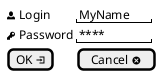 @startsalt Iconic_Example_Usage



{

  <&person> Login    | "MyName   "

  <&key> Password | "****     "

  [OK <&account-login>] | [Cancel <&circle-x>]

}



@endsalt